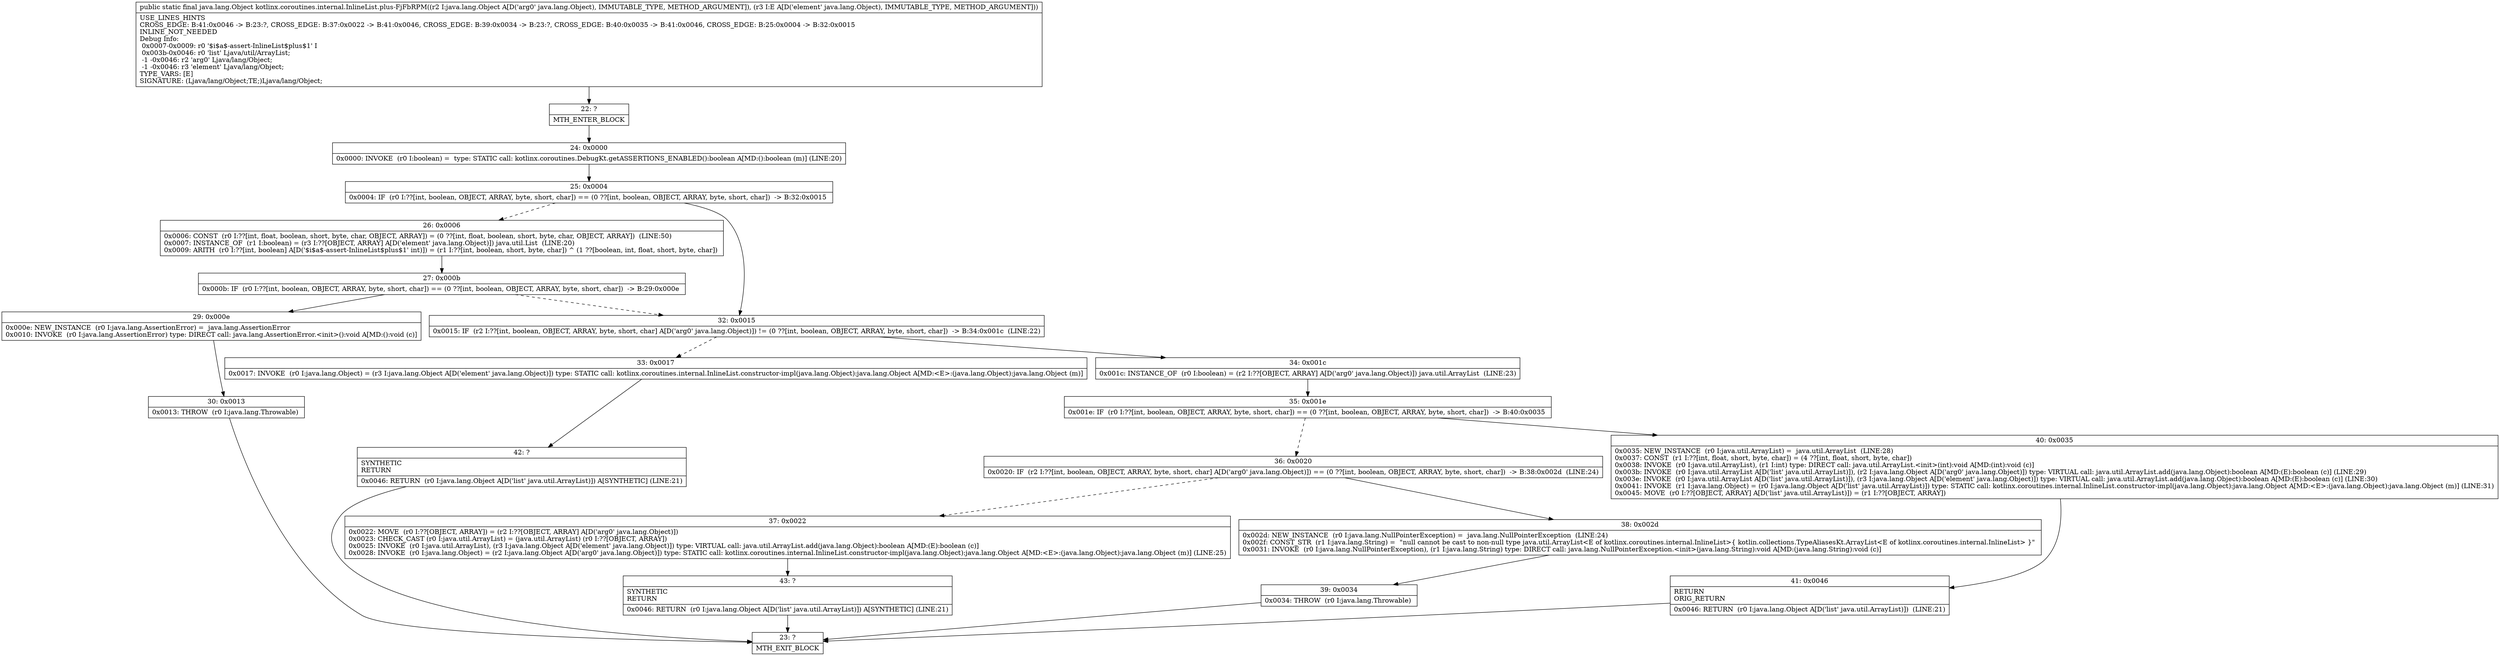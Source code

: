 digraph "CFG forkotlinx.coroutines.internal.InlineList.plus\-FjFbRPM(Ljava\/lang\/Object;Ljava\/lang\/Object;)Ljava\/lang\/Object;" {
Node_22 [shape=record,label="{22\:\ ?|MTH_ENTER_BLOCK\l}"];
Node_24 [shape=record,label="{24\:\ 0x0000|0x0000: INVOKE  (r0 I:boolean) =  type: STATIC call: kotlinx.coroutines.DebugKt.getASSERTIONS_ENABLED():boolean A[MD:():boolean (m)] (LINE:20)\l}"];
Node_25 [shape=record,label="{25\:\ 0x0004|0x0004: IF  (r0 I:??[int, boolean, OBJECT, ARRAY, byte, short, char]) == (0 ??[int, boolean, OBJECT, ARRAY, byte, short, char])  \-\> B:32:0x0015 \l}"];
Node_26 [shape=record,label="{26\:\ 0x0006|0x0006: CONST  (r0 I:??[int, float, boolean, short, byte, char, OBJECT, ARRAY]) = (0 ??[int, float, boolean, short, byte, char, OBJECT, ARRAY])  (LINE:50)\l0x0007: INSTANCE_OF  (r1 I:boolean) = (r3 I:??[OBJECT, ARRAY] A[D('element' java.lang.Object)]) java.util.List  (LINE:20)\l0x0009: ARITH  (r0 I:??[int, boolean] A[D('$i$a$\-assert\-InlineList$plus$1' int)]) = (r1 I:??[int, boolean, short, byte, char]) ^ (1 ??[boolean, int, float, short, byte, char]) \l}"];
Node_27 [shape=record,label="{27\:\ 0x000b|0x000b: IF  (r0 I:??[int, boolean, OBJECT, ARRAY, byte, short, char]) == (0 ??[int, boolean, OBJECT, ARRAY, byte, short, char])  \-\> B:29:0x000e \l}"];
Node_29 [shape=record,label="{29\:\ 0x000e|0x000e: NEW_INSTANCE  (r0 I:java.lang.AssertionError) =  java.lang.AssertionError \l0x0010: INVOKE  (r0 I:java.lang.AssertionError) type: DIRECT call: java.lang.AssertionError.\<init\>():void A[MD:():void (c)]\l}"];
Node_30 [shape=record,label="{30\:\ 0x0013|0x0013: THROW  (r0 I:java.lang.Throwable) \l}"];
Node_23 [shape=record,label="{23\:\ ?|MTH_EXIT_BLOCK\l}"];
Node_32 [shape=record,label="{32\:\ 0x0015|0x0015: IF  (r2 I:??[int, boolean, OBJECT, ARRAY, byte, short, char] A[D('arg0' java.lang.Object)]) != (0 ??[int, boolean, OBJECT, ARRAY, byte, short, char])  \-\> B:34:0x001c  (LINE:22)\l}"];
Node_33 [shape=record,label="{33\:\ 0x0017|0x0017: INVOKE  (r0 I:java.lang.Object) = (r3 I:java.lang.Object A[D('element' java.lang.Object)]) type: STATIC call: kotlinx.coroutines.internal.InlineList.constructor\-impl(java.lang.Object):java.lang.Object A[MD:\<E\>:(java.lang.Object):java.lang.Object (m)]\l}"];
Node_42 [shape=record,label="{42\:\ ?|SYNTHETIC\lRETURN\l|0x0046: RETURN  (r0 I:java.lang.Object A[D('list' java.util.ArrayList)]) A[SYNTHETIC] (LINE:21)\l}"];
Node_34 [shape=record,label="{34\:\ 0x001c|0x001c: INSTANCE_OF  (r0 I:boolean) = (r2 I:??[OBJECT, ARRAY] A[D('arg0' java.lang.Object)]) java.util.ArrayList  (LINE:23)\l}"];
Node_35 [shape=record,label="{35\:\ 0x001e|0x001e: IF  (r0 I:??[int, boolean, OBJECT, ARRAY, byte, short, char]) == (0 ??[int, boolean, OBJECT, ARRAY, byte, short, char])  \-\> B:40:0x0035 \l}"];
Node_36 [shape=record,label="{36\:\ 0x0020|0x0020: IF  (r2 I:??[int, boolean, OBJECT, ARRAY, byte, short, char] A[D('arg0' java.lang.Object)]) == (0 ??[int, boolean, OBJECT, ARRAY, byte, short, char])  \-\> B:38:0x002d  (LINE:24)\l}"];
Node_37 [shape=record,label="{37\:\ 0x0022|0x0022: MOVE  (r0 I:??[OBJECT, ARRAY]) = (r2 I:??[OBJECT, ARRAY] A[D('arg0' java.lang.Object)]) \l0x0023: CHECK_CAST (r0 I:java.util.ArrayList) = (java.util.ArrayList) (r0 I:??[OBJECT, ARRAY]) \l0x0025: INVOKE  (r0 I:java.util.ArrayList), (r3 I:java.lang.Object A[D('element' java.lang.Object)]) type: VIRTUAL call: java.util.ArrayList.add(java.lang.Object):boolean A[MD:(E):boolean (c)]\l0x0028: INVOKE  (r0 I:java.lang.Object) = (r2 I:java.lang.Object A[D('arg0' java.lang.Object)]) type: STATIC call: kotlinx.coroutines.internal.InlineList.constructor\-impl(java.lang.Object):java.lang.Object A[MD:\<E\>:(java.lang.Object):java.lang.Object (m)] (LINE:25)\l}"];
Node_43 [shape=record,label="{43\:\ ?|SYNTHETIC\lRETURN\l|0x0046: RETURN  (r0 I:java.lang.Object A[D('list' java.util.ArrayList)]) A[SYNTHETIC] (LINE:21)\l}"];
Node_38 [shape=record,label="{38\:\ 0x002d|0x002d: NEW_INSTANCE  (r0 I:java.lang.NullPointerException) =  java.lang.NullPointerException  (LINE:24)\l0x002f: CONST_STR  (r1 I:java.lang.String) =  \"null cannot be cast to non\-null type java.util.ArrayList\<E of kotlinx.coroutines.internal.InlineList\>\{ kotlin.collections.TypeAliasesKt.ArrayList\<E of kotlinx.coroutines.internal.InlineList\> \}\" \l0x0031: INVOKE  (r0 I:java.lang.NullPointerException), (r1 I:java.lang.String) type: DIRECT call: java.lang.NullPointerException.\<init\>(java.lang.String):void A[MD:(java.lang.String):void (c)]\l}"];
Node_39 [shape=record,label="{39\:\ 0x0034|0x0034: THROW  (r0 I:java.lang.Throwable) \l}"];
Node_40 [shape=record,label="{40\:\ 0x0035|0x0035: NEW_INSTANCE  (r0 I:java.util.ArrayList) =  java.util.ArrayList  (LINE:28)\l0x0037: CONST  (r1 I:??[int, float, short, byte, char]) = (4 ??[int, float, short, byte, char]) \l0x0038: INVOKE  (r0 I:java.util.ArrayList), (r1 I:int) type: DIRECT call: java.util.ArrayList.\<init\>(int):void A[MD:(int):void (c)]\l0x003b: INVOKE  (r0 I:java.util.ArrayList A[D('list' java.util.ArrayList)]), (r2 I:java.lang.Object A[D('arg0' java.lang.Object)]) type: VIRTUAL call: java.util.ArrayList.add(java.lang.Object):boolean A[MD:(E):boolean (c)] (LINE:29)\l0x003e: INVOKE  (r0 I:java.util.ArrayList A[D('list' java.util.ArrayList)]), (r3 I:java.lang.Object A[D('element' java.lang.Object)]) type: VIRTUAL call: java.util.ArrayList.add(java.lang.Object):boolean A[MD:(E):boolean (c)] (LINE:30)\l0x0041: INVOKE  (r1 I:java.lang.Object) = (r0 I:java.lang.Object A[D('list' java.util.ArrayList)]) type: STATIC call: kotlinx.coroutines.internal.InlineList.constructor\-impl(java.lang.Object):java.lang.Object A[MD:\<E\>:(java.lang.Object):java.lang.Object (m)] (LINE:31)\l0x0045: MOVE  (r0 I:??[OBJECT, ARRAY] A[D('list' java.util.ArrayList)]) = (r1 I:??[OBJECT, ARRAY]) \l}"];
Node_41 [shape=record,label="{41\:\ 0x0046|RETURN\lORIG_RETURN\l|0x0046: RETURN  (r0 I:java.lang.Object A[D('list' java.util.ArrayList)])  (LINE:21)\l}"];
MethodNode[shape=record,label="{public static final java.lang.Object kotlinx.coroutines.internal.InlineList.plus\-FjFbRPM((r2 I:java.lang.Object A[D('arg0' java.lang.Object), IMMUTABLE_TYPE, METHOD_ARGUMENT]), (r3 I:E A[D('element' java.lang.Object), IMMUTABLE_TYPE, METHOD_ARGUMENT]))  | USE_LINES_HINTS\lCROSS_EDGE: B:41:0x0046 \-\> B:23:?, CROSS_EDGE: B:37:0x0022 \-\> B:41:0x0046, CROSS_EDGE: B:39:0x0034 \-\> B:23:?, CROSS_EDGE: B:40:0x0035 \-\> B:41:0x0046, CROSS_EDGE: B:25:0x0004 \-\> B:32:0x0015\lINLINE_NOT_NEEDED\lDebug Info:\l  0x0007\-0x0009: r0 '$i$a$\-assert\-InlineList$plus$1' I\l  0x003b\-0x0046: r0 'list' Ljava\/util\/ArrayList;\l  \-1 \-0x0046: r2 'arg0' Ljava\/lang\/Object;\l  \-1 \-0x0046: r3 'element' Ljava\/lang\/Object;\lTYPE_VARS: [E]\lSIGNATURE: (Ljava\/lang\/Object;TE;)Ljava\/lang\/Object;\l}"];
MethodNode -> Node_22;Node_22 -> Node_24;
Node_24 -> Node_25;
Node_25 -> Node_26[style=dashed];
Node_25 -> Node_32;
Node_26 -> Node_27;
Node_27 -> Node_29;
Node_27 -> Node_32[style=dashed];
Node_29 -> Node_30;
Node_30 -> Node_23;
Node_32 -> Node_33[style=dashed];
Node_32 -> Node_34;
Node_33 -> Node_42;
Node_42 -> Node_23;
Node_34 -> Node_35;
Node_35 -> Node_36[style=dashed];
Node_35 -> Node_40;
Node_36 -> Node_37[style=dashed];
Node_36 -> Node_38;
Node_37 -> Node_43;
Node_43 -> Node_23;
Node_38 -> Node_39;
Node_39 -> Node_23;
Node_40 -> Node_41;
Node_41 -> Node_23;
}

